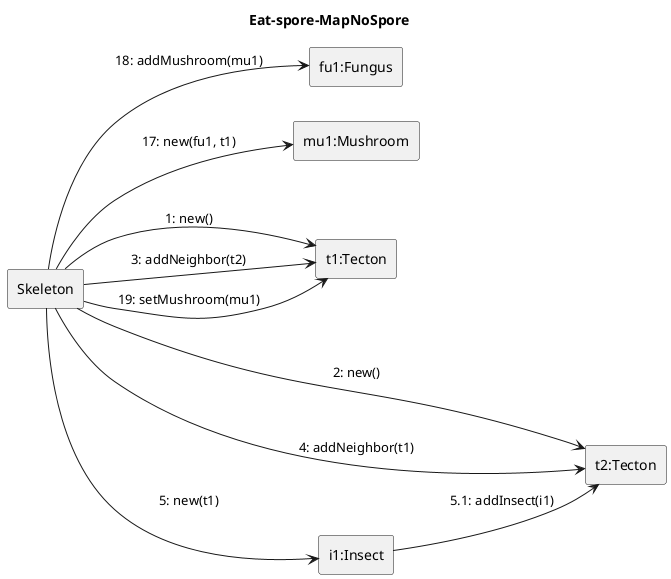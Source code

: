@startuml Eat-spore/map-no-spore
left to right direction
title Eat-spore-MapNoSpore

rectangle Skeleton as S 

rectangle "fu1:Fungus" as fu1
rectangle "mu1:Mushroom" as mu1
rectangle "t1:Tecton" as t1
rectangle "t2:Tecton" as t2
rectangle "i1:Insect" as i1

S --> t1: 1: new()
S --> t2: 2: new()
S --> t1: 3: addNeighbor(t2)
S --> t2: 4: addNeighbor(t1)

S --> i1 : 5: new(t1)
i1 --> t2 : 5.1: addInsect(i1)

S --> mu1: 17: new(fu1, t1)
S --> fu1: 18: addMushroom(mu1)
S --> t1: 19: setMushroom(mu1)

@enduml